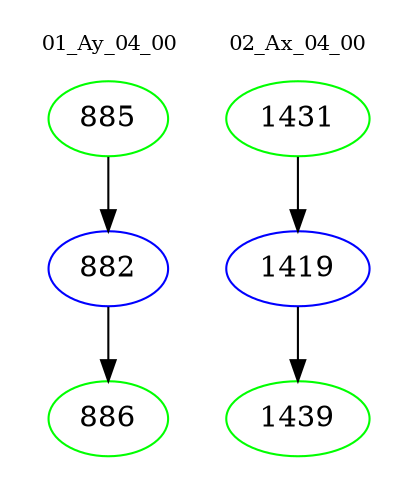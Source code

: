 digraph{
subgraph cluster_0 {
color = white
label = "01_Ay_04_00";
fontsize=10;
T0_885 [label="885", color="green"]
T0_885 -> T0_882 [color="black"]
T0_882 [label="882", color="blue"]
T0_882 -> T0_886 [color="black"]
T0_886 [label="886", color="green"]
}
subgraph cluster_1 {
color = white
label = "02_Ax_04_00";
fontsize=10;
T1_1431 [label="1431", color="green"]
T1_1431 -> T1_1419 [color="black"]
T1_1419 [label="1419", color="blue"]
T1_1419 -> T1_1439 [color="black"]
T1_1439 [label="1439", color="green"]
}
}
